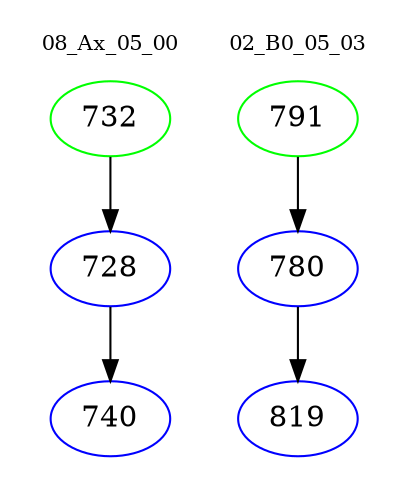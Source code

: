 digraph{
subgraph cluster_0 {
color = white
label = "08_Ax_05_00";
fontsize=10;
T0_732 [label="732", color="green"]
T0_732 -> T0_728 [color="black"]
T0_728 [label="728", color="blue"]
T0_728 -> T0_740 [color="black"]
T0_740 [label="740", color="blue"]
}
subgraph cluster_1 {
color = white
label = "02_B0_05_03";
fontsize=10;
T1_791 [label="791", color="green"]
T1_791 -> T1_780 [color="black"]
T1_780 [label="780", color="blue"]
T1_780 -> T1_819 [color="black"]
T1_819 [label="819", color="blue"]
}
}
